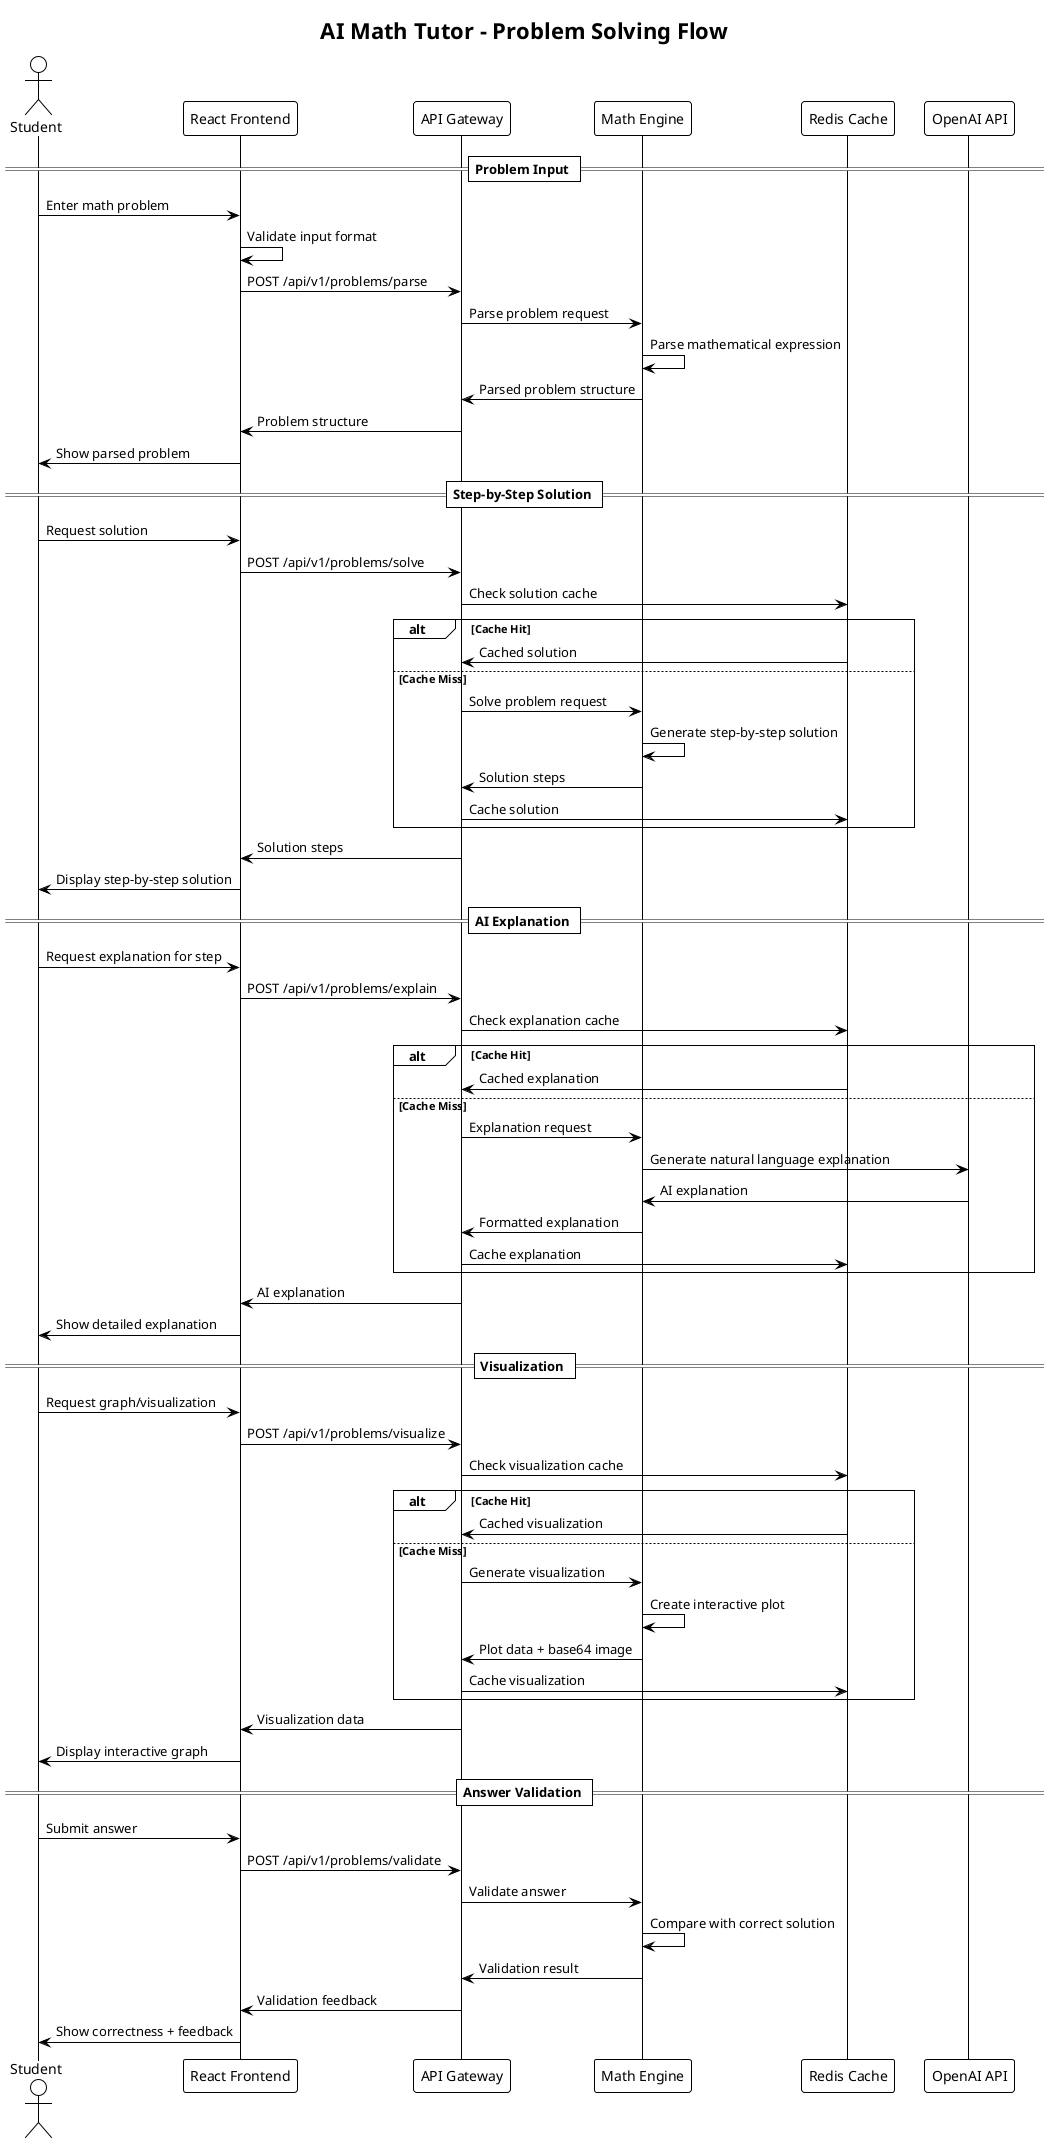 @startuml Problem Solving Flow
!theme plain
title AI Math Tutor - Problem Solving Flow

actor Student
participant "React Frontend" as Frontend
participant "API Gateway" as Gateway
participant "Math Engine" as MathEngine
participant "Redis Cache" as Cache
participant "OpenAI API" as OpenAI

== Problem Input ==
Student -> Frontend: Enter math problem
Frontend -> Frontend: Validate input format
Frontend -> Gateway: POST /api/v1/problems/parse
Gateway -> MathEngine: Parse problem request
MathEngine -> MathEngine: Parse mathematical expression
MathEngine -> Gateway: Parsed problem structure
Gateway -> Frontend: Problem structure
Frontend -> Student: Show parsed problem

== Step-by-Step Solution ==
Student -> Frontend: Request solution
Frontend -> Gateway: POST /api/v1/problems/solve
Gateway -> Cache: Check solution cache
alt Cache Hit
    Cache -> Gateway: Cached solution
else Cache Miss
    Gateway -> MathEngine: Solve problem request
    MathEngine -> MathEngine: Generate step-by-step solution
    MathEngine -> Gateway: Solution steps
    Gateway -> Cache: Cache solution
end
Gateway -> Frontend: Solution steps
Frontend -> Student: Display step-by-step solution

== AI Explanation ==
Student -> Frontend: Request explanation for step
Frontend -> Gateway: POST /api/v1/problems/explain
Gateway -> Cache: Check explanation cache
alt Cache Hit
    Cache -> Gateway: Cached explanation
else Cache Miss
    Gateway -> MathEngine: Explanation request
    MathEngine -> OpenAI: Generate natural language explanation
    OpenAI -> MathEngine: AI explanation
    MathEngine -> Gateway: Formatted explanation
    Gateway -> Cache: Cache explanation
end
Gateway -> Frontend: AI explanation
Frontend -> Student: Show detailed explanation

== Visualization ==
Student -> Frontend: Request graph/visualization
Frontend -> Gateway: POST /api/v1/problems/visualize
Gateway -> Cache: Check visualization cache
alt Cache Hit
    Cache -> Gateway: Cached visualization
else Cache Miss
    Gateway -> MathEngine: Generate visualization
    MathEngine -> MathEngine: Create interactive plot
    MathEngine -> Gateway: Plot data + base64 image
    Gateway -> Cache: Cache visualization
end
Gateway -> Frontend: Visualization data
Frontend -> Student: Display interactive graph

== Answer Validation ==
Student -> Frontend: Submit answer
Frontend -> Gateway: POST /api/v1/problems/validate
Gateway -> MathEngine: Validate answer
MathEngine -> MathEngine: Compare with correct solution
MathEngine -> Gateway: Validation result
Gateway -> Frontend: Validation feedback
Frontend -> Student: Show correctness + feedback

@enduml